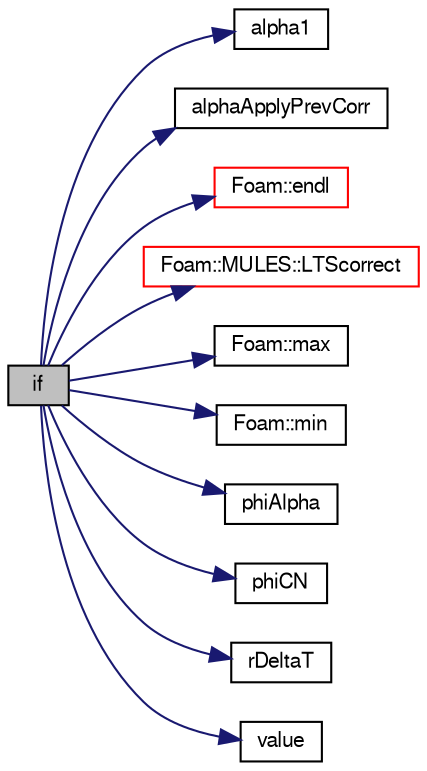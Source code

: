 digraph "if"
{
  bgcolor="transparent";
  edge [fontname="FreeSans",fontsize="10",labelfontname="FreeSans",labelfontsize="10"];
  node [fontname="FreeSans",fontsize="10",shape=record];
  rankdir="LR";
  Node1 [label="if",height=0.2,width=0.4,color="black", fillcolor="grey75", style="filled" fontcolor="black"];
  Node1 -> Node2 [color="midnightblue",fontsize="10",style="solid",fontname="FreeSans"];
  Node2 [label="alpha1",height=0.2,width=0.4,color="black",URL="$a04089.html#aced3d8b3bb357ea9c4de0585cdc824ce"];
  Node1 -> Node3 [color="midnightblue",fontsize="10",style="solid",fontname="FreeSans"];
  Node3 [label="alphaApplyPrevCorr",height=0.2,width=0.4,color="black",URL="$a04649.html#ad2d41cdd6cb2332f3b2dd1a551e2c077"];
  Node1 -> Node4 [color="midnightblue",fontsize="10",style="solid",fontname="FreeSans"];
  Node4 [label="Foam::endl",height=0.2,width=0.4,color="red",URL="$a10237.html#a2db8fe02a0d3909e9351bb4275b23ce4",tooltip="Add newline and flush stream. "];
  Node1 -> Node5 [color="midnightblue",fontsize="10",style="solid",fontname="FreeSans"];
  Node5 [label="Foam::MULES::LTScorrect",height=0.2,width=0.4,color="red",URL="$a10293.html#abac1678d5bd46c2d98f675468ac34f1a"];
  Node1 -> Node6 [color="midnightblue",fontsize="10",style="solid",fontname="FreeSans"];
  Node6 [label="Foam::max",height=0.2,width=0.4,color="black",URL="$a10237.html#ac993e906cf2774ae77e666bc24e81733"];
  Node1 -> Node7 [color="midnightblue",fontsize="10",style="solid",fontname="FreeSans"];
  Node7 [label="Foam::min",height=0.2,width=0.4,color="black",URL="$a10237.html#a253e112ad2d56d96230ff39ea7f442dc"];
  Node1 -> Node8 [color="midnightblue",fontsize="10",style="solid",fontname="FreeSans"];
  Node8 [label="phiAlpha",height=0.2,width=0.4,color="black",URL="$a03199.html#a517e2d68a4edfa461ad7c4db02a1acb3"];
  Node1 -> Node9 [color="midnightblue",fontsize="10",style="solid",fontname="FreeSans"];
  Node9 [label="phiCN",height=0.2,width=0.4,color="black",URL="$a03197.html#a3da4a26ffe5c17f4227e0e2ae741a4ed"];
  Node1 -> Node10 [color="midnightblue",fontsize="10",style="solid",fontname="FreeSans"];
  Node10 [label="rDeltaT",height=0.2,width=0.4,color="black",URL="$a03030.html#ab4a06642de5708190d817dc1a2e352a3"];
  Node1 -> Node11 [color="midnightblue",fontsize="10",style="solid",fontname="FreeSans"];
  Node11 [label="value",height=0.2,width=0.4,color="black",URL="$a04591.html#a7f851d6ccb9cf41e28285ce3b75e11df"];
}
